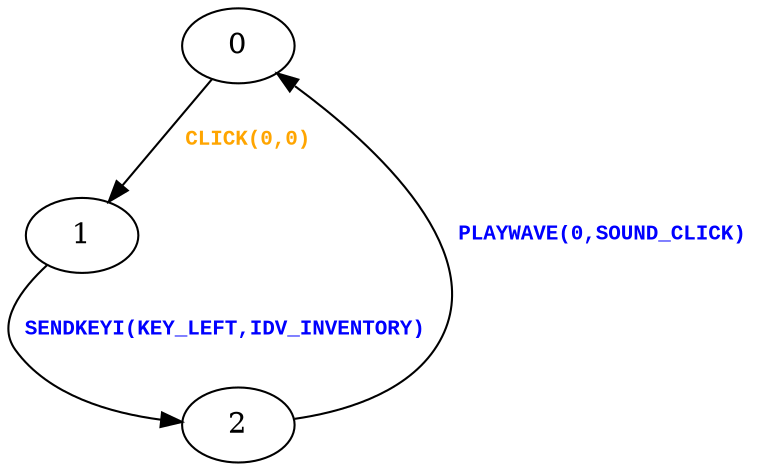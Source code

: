 digraph {
 node [shape=oval];
"0" -> "1"[fontcolor=orange, label=< <table border="0"><tr><td><font face="Courier New" point-size="10"><b>CLICK(0,0)<br align="left"/></b></font></td></tr>
</table>>];
"1" -> "2"[fontcolor=blue, label=< <table border="0"><tr><td><font face="Courier New" point-size="10"><b>SENDKEYI(KEY_LEFT,IDV_INVENTORY)<br align="left"/></b></font></td></tr>
</table>>];
"2" -> "0"[fontcolor=blue, label=< <table border="0"><tr><td><font face="Courier New" point-size="10"><b>PLAYWAVE(0,SOUND_CLICK)<br align="left"/></b></font></td></tr>
</table>>];
}
